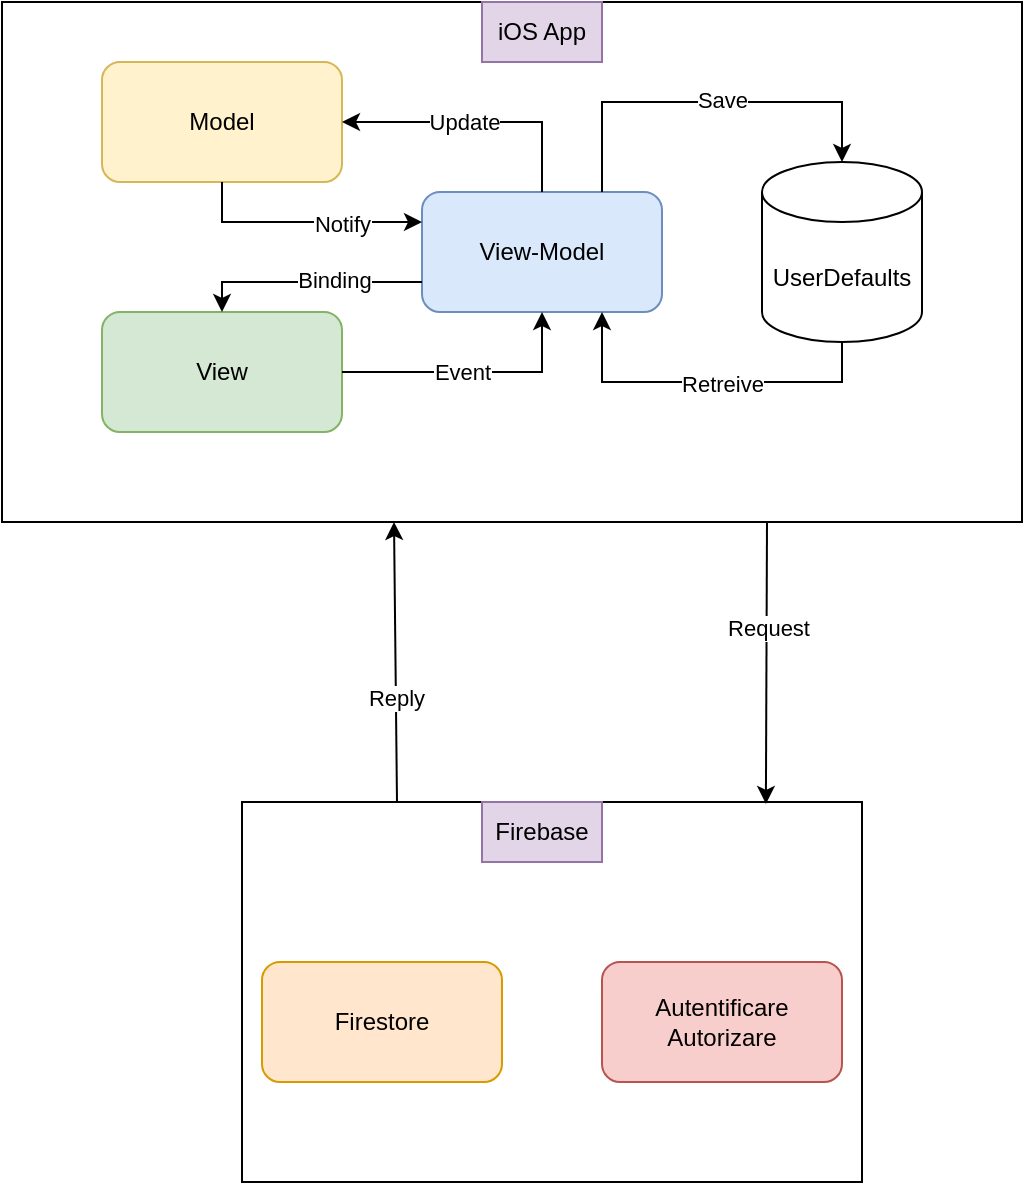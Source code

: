 <mxfile version="21.3.2" type="device">
  <diagram name="Page-1" id="znCi_eDcc8BJwInauxU6">
    <mxGraphModel dx="838" dy="772" grid="1" gridSize="10" guides="1" tooltips="1" connect="1" arrows="1" fold="1" page="1" pageScale="1" pageWidth="827" pageHeight="1169" math="0" shadow="0">
      <root>
        <mxCell id="0" />
        <mxCell id="1" parent="0" />
        <mxCell id="sEQcVC5N6mKRaAeDNIAp-2" value="" style="rounded=0;whiteSpace=wrap;html=1;" vertex="1" parent="1">
          <mxGeometry y="260" width="510" height="260" as="geometry" />
        </mxCell>
        <mxCell id="sEQcVC5N6mKRaAeDNIAp-4" value="Model" style="rounded=1;whiteSpace=wrap;html=1;fillColor=#fff2cc;strokeColor=#d6b656;" vertex="1" parent="1">
          <mxGeometry x="50" y="290" width="120" height="60" as="geometry" />
        </mxCell>
        <mxCell id="sEQcVC5N6mKRaAeDNIAp-6" value="View" style="rounded=1;whiteSpace=wrap;html=1;fillColor=#d5e8d4;strokeColor=#82b366;" vertex="1" parent="1">
          <mxGeometry x="50" y="415" width="120" height="60" as="geometry" />
        </mxCell>
        <mxCell id="sEQcVC5N6mKRaAeDNIAp-7" value="View-Model" style="rounded=1;whiteSpace=wrap;html=1;fillColor=#dae8fc;strokeColor=#6c8ebf;" vertex="1" parent="1">
          <mxGeometry x="210" y="355" width="120" height="60" as="geometry" />
        </mxCell>
        <mxCell id="sEQcVC5N6mKRaAeDNIAp-8" value="" style="endArrow=classic;html=1;rounded=0;entryX=1;entryY=0.5;entryDx=0;entryDy=0;exitX=0.5;exitY=0;exitDx=0;exitDy=0;" edge="1" parent="1" source="sEQcVC5N6mKRaAeDNIAp-7" target="sEQcVC5N6mKRaAeDNIAp-4">
          <mxGeometry width="50" height="50" relative="1" as="geometry">
            <mxPoint x="390" y="430" as="sourcePoint" />
            <mxPoint x="440" y="380" as="targetPoint" />
            <Array as="points">
              <mxPoint x="270" y="320" />
            </Array>
          </mxGeometry>
        </mxCell>
        <mxCell id="sEQcVC5N6mKRaAeDNIAp-9" value="Update" style="edgeLabel;html=1;align=center;verticalAlign=middle;resizable=0;points=[];" vertex="1" connectable="0" parent="sEQcVC5N6mKRaAeDNIAp-8">
          <mxGeometry x="-0.227" y="-1" relative="1" as="geometry">
            <mxPoint x="-22" y="1" as="offset" />
          </mxGeometry>
        </mxCell>
        <mxCell id="sEQcVC5N6mKRaAeDNIAp-10" value="" style="endArrow=classic;html=1;rounded=0;entryX=0.5;entryY=1;entryDx=0;entryDy=0;exitX=1;exitY=0.5;exitDx=0;exitDy=0;" edge="1" parent="1" source="sEQcVC5N6mKRaAeDNIAp-6" target="sEQcVC5N6mKRaAeDNIAp-7">
          <mxGeometry width="50" height="50" relative="1" as="geometry">
            <mxPoint x="280" y="365" as="sourcePoint" />
            <mxPoint x="180" y="330" as="targetPoint" />
            <Array as="points">
              <mxPoint x="270" y="445" />
            </Array>
          </mxGeometry>
        </mxCell>
        <mxCell id="sEQcVC5N6mKRaAeDNIAp-11" value="Event" style="edgeLabel;html=1;align=center;verticalAlign=middle;resizable=0;points=[];" vertex="1" connectable="0" parent="sEQcVC5N6mKRaAeDNIAp-10">
          <mxGeometry x="-0.227" y="-1" relative="1" as="geometry">
            <mxPoint x="10" y="-1" as="offset" />
          </mxGeometry>
        </mxCell>
        <mxCell id="sEQcVC5N6mKRaAeDNIAp-12" value="" style="endArrow=classic;html=1;rounded=0;entryX=0.5;entryY=0;entryDx=0;entryDy=0;exitX=0;exitY=0.75;exitDx=0;exitDy=0;" edge="1" parent="1" source="sEQcVC5N6mKRaAeDNIAp-7" target="sEQcVC5N6mKRaAeDNIAp-6">
          <mxGeometry width="50" height="50" relative="1" as="geometry">
            <mxPoint x="180" y="455" as="sourcePoint" />
            <mxPoint x="280" y="425" as="targetPoint" />
            <Array as="points">
              <mxPoint x="110" y="400" />
            </Array>
          </mxGeometry>
        </mxCell>
        <mxCell id="sEQcVC5N6mKRaAeDNIAp-13" value="Binding" style="edgeLabel;html=1;align=center;verticalAlign=middle;resizable=0;points=[];" vertex="1" connectable="0" parent="sEQcVC5N6mKRaAeDNIAp-12">
          <mxGeometry x="-0.227" y="-1" relative="1" as="geometry">
            <mxPoint as="offset" />
          </mxGeometry>
        </mxCell>
        <mxCell id="sEQcVC5N6mKRaAeDNIAp-14" value="" style="endArrow=classic;html=1;rounded=0;entryX=0;entryY=0.25;entryDx=0;entryDy=0;exitX=0.5;exitY=1;exitDx=0;exitDy=0;" edge="1" parent="1" source="sEQcVC5N6mKRaAeDNIAp-4" target="sEQcVC5N6mKRaAeDNIAp-7">
          <mxGeometry width="50" height="50" relative="1" as="geometry">
            <mxPoint x="220" y="410" as="sourcePoint" />
            <mxPoint x="120" y="425" as="targetPoint" />
            <Array as="points">
              <mxPoint x="110" y="370" />
            </Array>
          </mxGeometry>
        </mxCell>
        <mxCell id="sEQcVC5N6mKRaAeDNIAp-15" value="Notify" style="edgeLabel;html=1;align=center;verticalAlign=middle;resizable=0;points=[];" vertex="1" connectable="0" parent="sEQcVC5N6mKRaAeDNIAp-14">
          <mxGeometry x="-0.227" y="-1" relative="1" as="geometry">
            <mxPoint x="33" as="offset" />
          </mxGeometry>
        </mxCell>
        <mxCell id="sEQcVC5N6mKRaAeDNIAp-16" value="UserDefaults" style="shape=cylinder3;whiteSpace=wrap;html=1;boundedLbl=1;backgroundOutline=1;size=15;" vertex="1" parent="1">
          <mxGeometry x="380" y="340" width="80" height="90" as="geometry" />
        </mxCell>
        <mxCell id="sEQcVC5N6mKRaAeDNIAp-17" value="" style="endArrow=classic;html=1;rounded=0;entryX=0.5;entryY=0;entryDx=0;entryDy=0;entryPerimeter=0;exitX=0.75;exitY=0;exitDx=0;exitDy=0;" edge="1" parent="1" source="sEQcVC5N6mKRaAeDNIAp-7" target="sEQcVC5N6mKRaAeDNIAp-16">
          <mxGeometry width="50" height="50" relative="1" as="geometry">
            <mxPoint x="240" y="430" as="sourcePoint" />
            <mxPoint x="290" y="380" as="targetPoint" />
            <Array as="points">
              <mxPoint x="300" y="310" />
              <mxPoint x="420" y="310" />
            </Array>
          </mxGeometry>
        </mxCell>
        <mxCell id="sEQcVC5N6mKRaAeDNIAp-18" value="Save" style="edgeLabel;html=1;align=center;verticalAlign=middle;resizable=0;points=[];" vertex="1" connectable="0" parent="sEQcVC5N6mKRaAeDNIAp-17">
          <mxGeometry x="0.303" y="1" relative="1" as="geometry">
            <mxPoint x="-22" as="offset" />
          </mxGeometry>
        </mxCell>
        <mxCell id="sEQcVC5N6mKRaAeDNIAp-19" value="" style="endArrow=classic;html=1;rounded=0;entryX=0.75;entryY=1;entryDx=0;entryDy=0;exitX=0.5;exitY=1;exitDx=0;exitDy=0;exitPerimeter=0;" edge="1" parent="1" source="sEQcVC5N6mKRaAeDNIAp-16" target="sEQcVC5N6mKRaAeDNIAp-7">
          <mxGeometry width="50" height="50" relative="1" as="geometry">
            <mxPoint x="310" y="495" as="sourcePoint" />
            <mxPoint x="430" y="480" as="targetPoint" />
            <Array as="points">
              <mxPoint x="420" y="450" />
              <mxPoint x="300" y="450" />
            </Array>
          </mxGeometry>
        </mxCell>
        <mxCell id="sEQcVC5N6mKRaAeDNIAp-20" value="Retreive" style="edgeLabel;html=1;align=center;verticalAlign=middle;resizable=0;points=[];" vertex="1" connectable="0" parent="sEQcVC5N6mKRaAeDNIAp-19">
          <mxGeometry x="0.303" y="1" relative="1" as="geometry">
            <mxPoint x="34" as="offset" />
          </mxGeometry>
        </mxCell>
        <mxCell id="sEQcVC5N6mKRaAeDNIAp-21" value="iOS App" style="text;html=1;strokeColor=#9673a6;fillColor=#e1d5e7;align=center;verticalAlign=middle;whiteSpace=wrap;rounded=0;" vertex="1" parent="1">
          <mxGeometry x="240" y="260" width="60" height="30" as="geometry" />
        </mxCell>
        <mxCell id="sEQcVC5N6mKRaAeDNIAp-22" value="" style="rounded=0;whiteSpace=wrap;html=1;" vertex="1" parent="1">
          <mxGeometry x="120" y="660" width="310" height="190" as="geometry" />
        </mxCell>
        <mxCell id="sEQcVC5N6mKRaAeDNIAp-23" value="Firebase" style="text;html=1;strokeColor=#9673a6;fillColor=#e1d5e7;align=center;verticalAlign=middle;whiteSpace=wrap;rounded=0;" vertex="1" parent="1">
          <mxGeometry x="240" y="660" width="60" height="30" as="geometry" />
        </mxCell>
        <mxCell id="sEQcVC5N6mKRaAeDNIAp-24" value="" style="endArrow=classic;html=1;rounded=0;exitX=0.25;exitY=0;exitDx=0;exitDy=0;" edge="1" parent="1" source="sEQcVC5N6mKRaAeDNIAp-22">
          <mxGeometry width="50" height="50" relative="1" as="geometry">
            <mxPoint x="220" y="520" as="sourcePoint" />
            <mxPoint x="196" y="520" as="targetPoint" />
          </mxGeometry>
        </mxCell>
        <mxCell id="sEQcVC5N6mKRaAeDNIAp-25" value="Reply" style="edgeLabel;html=1;align=center;verticalAlign=middle;resizable=0;points=[];" vertex="1" connectable="0" parent="sEQcVC5N6mKRaAeDNIAp-24">
          <mxGeometry x="-0.257" relative="1" as="geometry">
            <mxPoint as="offset" />
          </mxGeometry>
        </mxCell>
        <mxCell id="sEQcVC5N6mKRaAeDNIAp-26" value="" style="endArrow=classic;html=1;rounded=0;exitX=0.75;exitY=1;exitDx=0;exitDy=0;entryX=0.845;entryY=0.005;entryDx=0;entryDy=0;entryPerimeter=0;" edge="1" parent="1" source="sEQcVC5N6mKRaAeDNIAp-2" target="sEQcVC5N6mKRaAeDNIAp-22">
          <mxGeometry width="50" height="50" relative="1" as="geometry">
            <mxPoint x="208" y="670" as="sourcePoint" />
            <mxPoint x="206" y="530" as="targetPoint" />
          </mxGeometry>
        </mxCell>
        <mxCell id="sEQcVC5N6mKRaAeDNIAp-27" value="Request" style="edgeLabel;html=1;align=center;verticalAlign=middle;resizable=0;points=[];" vertex="1" connectable="0" parent="sEQcVC5N6mKRaAeDNIAp-26">
          <mxGeometry x="-0.257" relative="1" as="geometry">
            <mxPoint as="offset" />
          </mxGeometry>
        </mxCell>
        <mxCell id="sEQcVC5N6mKRaAeDNIAp-29" value="Firestore" style="rounded=1;whiteSpace=wrap;html=1;fillColor=#ffe6cc;strokeColor=#d79b00;" vertex="1" parent="1">
          <mxGeometry x="130" y="740" width="120" height="60" as="geometry" />
        </mxCell>
        <mxCell id="sEQcVC5N6mKRaAeDNIAp-30" value="Autentificare&lt;br&gt;Autorizare" style="rounded=1;whiteSpace=wrap;html=1;fillColor=#f8cecc;strokeColor=#b85450;" vertex="1" parent="1">
          <mxGeometry x="300" y="740" width="120" height="60" as="geometry" />
        </mxCell>
      </root>
    </mxGraphModel>
  </diagram>
</mxfile>
